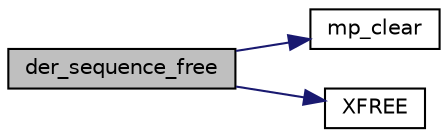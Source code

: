 digraph G
{
  edge [fontname="Helvetica",fontsize="10",labelfontname="Helvetica",labelfontsize="10"];
  node [fontname="Helvetica",fontsize="10",shape=record];
  rankdir="LR";
  Node1 [label="der_sequence_free",height=0.2,width=0.4,color="black", fillcolor="grey75", style="filled" fontcolor="black"];
  Node1 -> Node2 [color="midnightblue",fontsize="10",style="solid",fontname="Helvetica"];
  Node2 [label="mp_clear",height=0.2,width=0.4,color="black", fillcolor="white", style="filled",URL="$tommath_8h.html#a0d8af25cba8b03d5bc1256ef40e7a9a4"];
  Node1 -> Node3 [color="midnightblue",fontsize="10",style="solid",fontname="Helvetica"];
  Node3 [label="XFREE",height=0.2,width=0.4,color="black", fillcolor="white", style="filled",URL="$tomcrypt__cfg_8h.html#a044882d102936ed77052e9928e69397e"];
}
